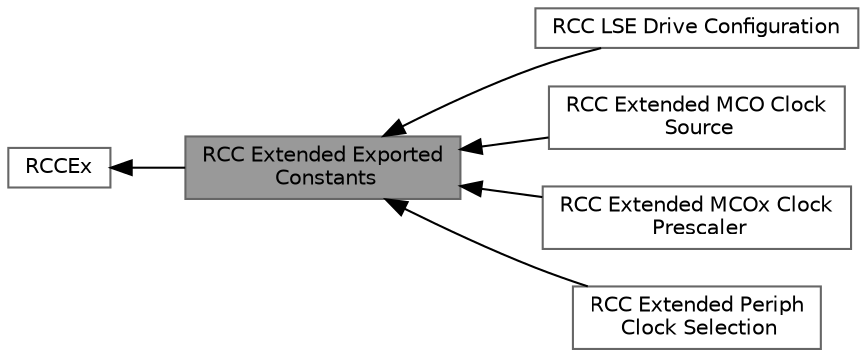 digraph "RCC Extended Exported Constants"
{
 // LATEX_PDF_SIZE
  bgcolor="transparent";
  edge [fontname=Helvetica,fontsize=10,labelfontname=Helvetica,labelfontsize=10];
  node [fontname=Helvetica,fontsize=10,shape=box,height=0.2,width=0.4];
  rankdir=LR;
  Node2 [id="Node000002",label="RCCEx",height=0.2,width=0.4,color="grey40", fillcolor="white", style="filled",URL="$group___r_c_c_ex.html",tooltip="RCC Extension HAL module driver."];
  Node1 [id="Node000001",label="RCC Extended Exported\l Constants",height=0.2,width=0.4,color="gray40", fillcolor="grey60", style="filled", fontcolor="black",tooltip=" "];
  Node6 [id="Node000006",label="RCC LSE Drive Configuration",height=0.2,width=0.4,color="grey40", fillcolor="white", style="filled",URL="$group___r_c_c_ex___l_s_e_drive___configuration.html",tooltip=" "];
  Node3 [id="Node000003",label="RCC Extended MCO Clock\l Source",height=0.2,width=0.4,color="grey40", fillcolor="white", style="filled",URL="$group___r_c_c_ex___m_c_o___clock___source.html",tooltip=" "];
  Node5 [id="Node000005",label="RCC Extended MCOx Clock\l Prescaler",height=0.2,width=0.4,color="grey40", fillcolor="white", style="filled",URL="$group___r_c_c_ex___m_c_ox___clock___prescaler.html",tooltip=" "];
  Node4 [id="Node000004",label="RCC Extended Periph\l Clock Selection",height=0.2,width=0.4,color="grey40", fillcolor="white", style="filled",URL="$group___r_c_c_ex___periph___clock___selection.html",tooltip=" "];
  Node2->Node1 [shape=plaintext, dir="back", style="solid"];
  Node1->Node3 [shape=plaintext, dir="back", style="solid"];
  Node1->Node4 [shape=plaintext, dir="back", style="solid"];
  Node1->Node5 [shape=plaintext, dir="back", style="solid"];
  Node1->Node6 [shape=plaintext, dir="back", style="solid"];
}
